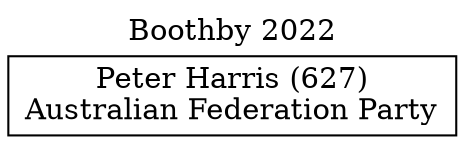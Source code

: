 // House preference flow
digraph "Peter Harris (627)_Boothby_2022" {
	graph [label="Boothby 2022" labelloc=t mclimit=10]
	node [shape=box]
	"Peter Harris (627)" [label="Peter Harris (627)
Australian Federation Party"]
}
